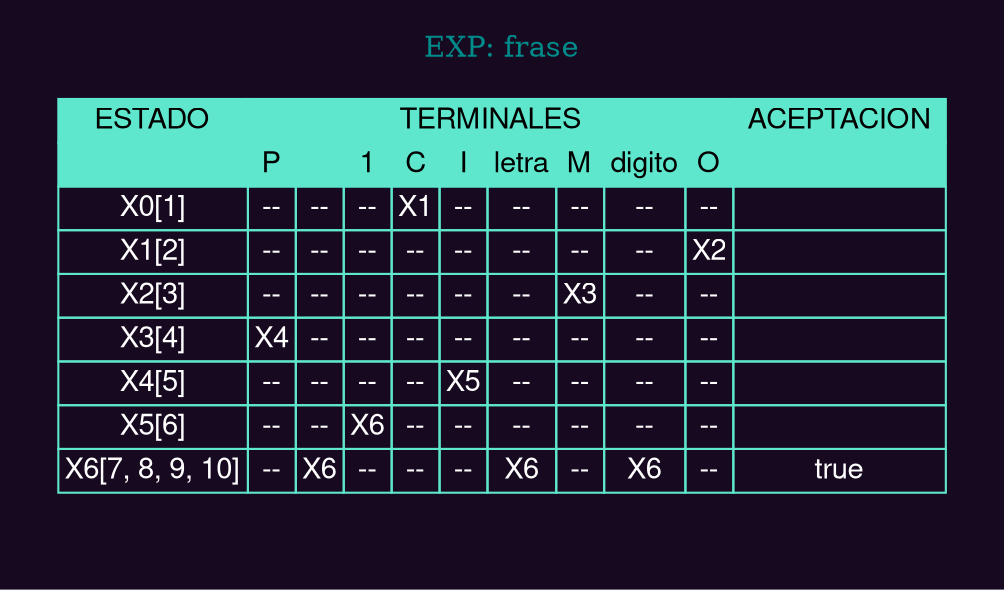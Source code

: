 digraph G {

    fontcolor="cyan4"
    bgcolor="#170920"
    node [fontname="Helvetica,Arial,sans-serif", shape=none, ordering="in"]
    label=" "

    subgraph cluster01{
        color="#170920"
        label="EXP: frase"
        n0 [label = <
                <table border="0" cellspacing="0" cellborder="1" color="#5ee7cd">
                    <tr>
                    <td  align="center" bgcolor="#5ee7cd"><font color="black"> ESTADO </font></td>
                    <td  colspan="9" align="center" bgcolor="#5ee7cd"><font color="black"> TERMINALES </font></td>
                    <td  align="center" bgcolor="#5ee7cd"><font color="black"> ACEPTACION </font></td>
                    </tr>
                    <tr>
                    <td  align="center" bgcolor="#5ee7cd"><font color="black">  </font></td>
                    <td  align="center" bgcolor="#5ee7cd"><font color="black">P</font></td>
                    <td  align="center" bgcolor="#5ee7cd"><font color="black"> </font></td>
                    <td  align="center" bgcolor="#5ee7cd"><font color="black">1</font></td>
                    <td  align="center" bgcolor="#5ee7cd"><font color="black">C</font></td>
                    <td  align="center" bgcolor="#5ee7cd"><font color="black">I</font></td>
                    <td  align="center" bgcolor="#5ee7cd"><font color="black">letra</font></td>
                    <td  align="center" bgcolor="#5ee7cd"><font color="black">M</font></td>
                    <td  align="center" bgcolor="#5ee7cd"><font color="black">digito</font></td>
                    <td  align="center" bgcolor="#5ee7cd"><font color="black">O</font></td>
                    <td  align="center" bgcolor="#5ee7cd"><font color="black">  </font></td>
                    </tr>
<tr>
                    <td><font color="white" align="center">X0[1]</font></td>
                    <td align="center"><font color="white"> -- </font></td>
                    <td align="center"><font color="white"> -- </font></td>
                    <td align="center"><font color="white"> -- </font></td>
                    <td align="center"><font color="white">X1</font></td>
                    <td align="center"><font color="white"> -- </font></td>
                    <td align="center"><font color="white"> -- </font></td>
                    <td align="center"><font color="white"> -- </font></td>
                    <td align="center"><font color="white"> -- </font></td>
                    <td align="center"><font color="white"> -- </font></td>
                    <td ><font color="white" align="center"> </font></td>
                    </tr><tr>
                    <td><font color="white" align="center">X1[2]</font></td>
                    <td align="center"><font color="white"> -- </font></td>
                    <td align="center"><font color="white"> -- </font></td>
                    <td align="center"><font color="white"> -- </font></td>
                    <td align="center"><font color="white"> -- </font></td>
                    <td align="center"><font color="white"> -- </font></td>
                    <td align="center"><font color="white"> -- </font></td>
                    <td align="center"><font color="white"> -- </font></td>
                    <td align="center"><font color="white"> -- </font></td>
                    <td align="center"><font color="white">X2</font></td>
                    <td ><font color="white" align="center"> </font></td>
                    </tr><tr>
                    <td><font color="white" align="center">X2[3]</font></td>
                    <td align="center"><font color="white"> -- </font></td>
                    <td align="center"><font color="white"> -- </font></td>
                    <td align="center"><font color="white"> -- </font></td>
                    <td align="center"><font color="white"> -- </font></td>
                    <td align="center"><font color="white"> -- </font></td>
                    <td align="center"><font color="white"> -- </font></td>
                    <td align="center"><font color="white">X3</font></td>
                    <td align="center"><font color="white"> -- </font></td>
                    <td align="center"><font color="white"> -- </font></td>
                    <td ><font color="white" align="center"> </font></td>
                    </tr><tr>
                    <td><font color="white" align="center">X3[4]</font></td>
                    <td align="center"><font color="white">X4</font></td>
                    <td align="center"><font color="white"> -- </font></td>
                    <td align="center"><font color="white"> -- </font></td>
                    <td align="center"><font color="white"> -- </font></td>
                    <td align="center"><font color="white"> -- </font></td>
                    <td align="center"><font color="white"> -- </font></td>
                    <td align="center"><font color="white"> -- </font></td>
                    <td align="center"><font color="white"> -- </font></td>
                    <td align="center"><font color="white"> -- </font></td>
                    <td ><font color="white" align="center"> </font></td>
                    </tr><tr>
                    <td><font color="white" align="center">X4[5]</font></td>
                    <td align="center"><font color="white"> -- </font></td>
                    <td align="center"><font color="white"> -- </font></td>
                    <td align="center"><font color="white"> -- </font></td>
                    <td align="center"><font color="white"> -- </font></td>
                    <td align="center"><font color="white">X5</font></td>
                    <td align="center"><font color="white"> -- </font></td>
                    <td align="center"><font color="white"> -- </font></td>
                    <td align="center"><font color="white"> -- </font></td>
                    <td align="center"><font color="white"> -- </font></td>
                    <td ><font color="white" align="center"> </font></td>
                    </tr><tr>
                    <td><font color="white" align="center">X5[6]</font></td>
                    <td align="center"><font color="white"> -- </font></td>
                    <td align="center"><font color="white"> -- </font></td>
                    <td align="center"><font color="white">X6</font></td>
                    <td align="center"><font color="white"> -- </font></td>
                    <td align="center"><font color="white"> -- </font></td>
                    <td align="center"><font color="white"> -- </font></td>
                    <td align="center"><font color="white"> -- </font></td>
                    <td align="center"><font color="white"> -- </font></td>
                    <td align="center"><font color="white"> -- </font></td>
                    <td ><font color="white" align="center"> </font></td>
                    </tr><tr>
                    <td><font color="white" align="center">X6[7, 8, 9, 10]</font></td>
                    <td align="center"><font color="white"> -- </font></td>
                    <td align="center"><font color="white">X6</font></td>
                    <td align="center"><font color="white"> -- </font></td>
                    <td align="center"><font color="white"> -- </font></td>
                    <td align="center"><font color="white"> -- </font></td>
                    <td align="center"><font color="white">X6</font></td>
                    <td align="center"><font color="white"> -- </font></td>
                    <td align="center"><font color="white">X6</font></td>
                    <td align="center"><font color="white"> -- </font></td>
                    <td ><font color="white" align="center">true</font></td>
                    </tr>                </table>
        > ] ; 
    }
}
